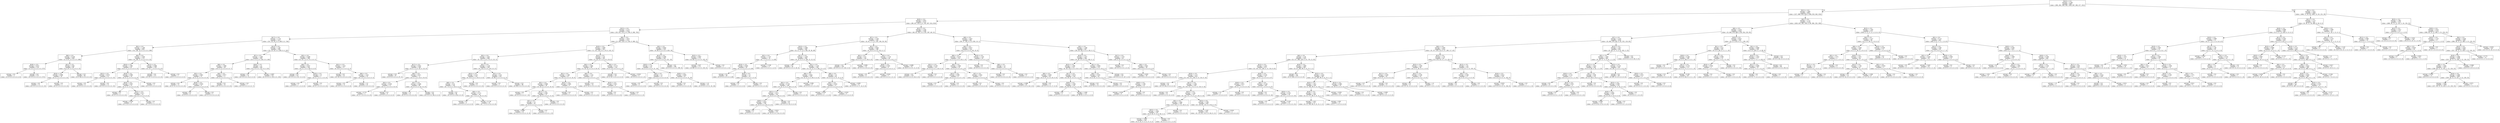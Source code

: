 digraph Tree {
node [shape=box] ;
0 [label="X[14] <= 0.5\nentropy = 3.169\nsamples = 8697\nvalue = [995, 961, 940, 982, 1000, 907, 983, 977, 952]"] ;
1 [label="X[11] <= 0.5\nentropy = 2.982\nsamples = 6851\nvalue = [527, 889, 916, 926, 0, 894, 933, 842, 924]"] ;
0 -> 1 [labeldistance=2.5, labelangle=45, headlabel="True"] ;
2 [label="X[20] <= 0.5\nentropy = 2.625\nsamples = 3723\nvalue = [69, 437, 425, 0, 0, 795, 567, 614, 816]"] ;
1 -> 2 ;
3 [label="X[23] <= 0.5\nentropy = 2.275\nsamples = 2534\nvalue = [29, 355, 223, 0, 0, 594, 0, 568, 765]"] ;
2 -> 3 ;
4 [label="X[17] <= 0.5\nentropy = 1.714\nsamples = 1427\nvalue = [24, 155, 95, 0, 0, 409, 0, 0, 744]"] ;
3 -> 4 ;
5 [label="X[5] <= 0.5\nentropy = 1.189\nsamples = 828\nvalue = [14, 136, 79, 0, 0, 0, 0, 0, 599]"] ;
4 -> 5 ;
6 [label="X[8] <= 0.5\nentropy = 0.538\nsamples = 658\nvalue = [5, 0, 67, 0, 0, 0, 0, 0, 586]"] ;
5 -> 6 ;
7 [label="X[26] <= 0.5\nentropy = 0.072\nsamples = 578\nvalue = [5, 0, 0, 0, 0, 0, 0, 0, 573]"] ;
6 -> 7 ;
8 [label="entropy = 0.0\nsamples = 5\nvalue = [5, 0, 0, 0, 0, 0, 0, 0, 0]"] ;
7 -> 8 ;
9 [label="entropy = 0.0\nsamples = 573\nvalue = [0, 0, 0, 0, 0, 0, 0, 0, 573]"] ;
7 -> 9 ;
10 [label="X[21] <= 0.5\nentropy = 0.64\nsamples = 80\nvalue = [0, 0, 67, 0, 0, 0, 0, 0, 13]"] ;
6 -> 10 ;
11 [label="X[24] <= 0.5\nentropy = 0.696\nsamples = 16\nvalue = [0, 0, 3, 0, 0, 0, 0, 0, 13]"] ;
10 -> 11 ;
12 [label="entropy = 0.0\nsamples = 13\nvalue = [0, 0, 0, 0, 0, 0, 0, 0, 13]"] ;
11 -> 12 ;
13 [label="entropy = 0.0\nsamples = 3\nvalue = [0, 0, 3, 0, 0, 0, 0, 0, 0]"] ;
11 -> 13 ;
14 [label="entropy = 0.0\nsamples = 64\nvalue = [0, 0, 64, 0, 0, 0, 0, 0, 0]"] ;
10 -> 14 ;
15 [label="X[0] <= 0.5\nentropy = 1.036\nsamples = 170\nvalue = [9, 136, 12, 0, 0, 0, 0, 0, 13]"] ;
5 -> 15 ;
16 [label="X[24] <= 0.5\nentropy = 1.982\nsamples = 42\nvalue = [9, 9, 11, 0, 0, 0, 0, 0, 13]"] ;
15 -> 16 ;
17 [label="X[22] <= 0.5\nentropy = 0.976\nsamples = 22\nvalue = [9, 0, 0, 0, 0, 0, 0, 0, 13]"] ;
16 -> 17 ;
18 [label="entropy = 0.0\nsamples = 9\nvalue = [9, 0, 0, 0, 0, 0, 0, 0, 0]"] ;
17 -> 18 ;
19 [label="entropy = 0.0\nsamples = 13\nvalue = [0, 0, 0, 0, 0, 0, 0, 0, 13]"] ;
17 -> 19 ;
20 [label="X[18] <= 0.5\nentropy = 0.993\nsamples = 20\nvalue = [0, 9, 11, 0, 0, 0, 0, 0, 0]"] ;
16 -> 20 ;
21 [label="X[16] <= 0.5\nentropy = 0.837\nsamples = 15\nvalue = [0, 4, 11, 0, 0, 0, 0, 0, 0]"] ;
20 -> 21 ;
22 [label="entropy = 0.0\nsamples = 5\nvalue = [0, 0, 5, 0, 0, 0, 0, 0, 0]"] ;
21 -> 22 ;
23 [label="X[21] <= 0.5\nentropy = 0.971\nsamples = 10\nvalue = [0, 4, 6, 0, 0, 0, 0, 0, 0]"] ;
21 -> 23 ;
24 [label="entropy = 0.918\nsamples = 9\nvalue = [0, 3, 6, 0, 0, 0, 0, 0, 0]"] ;
23 -> 24 ;
25 [label="entropy = 0.0\nsamples = 1\nvalue = [0, 1, 0, 0, 0, 0, 0, 0, 0]"] ;
23 -> 25 ;
26 [label="entropy = 0.0\nsamples = 5\nvalue = [0, 5, 0, 0, 0, 0, 0, 0, 0]"] ;
20 -> 26 ;
27 [label="X[12] <= 0.5\nentropy = 0.066\nsamples = 128\nvalue = [0, 127, 1, 0, 0, 0, 0, 0, 0]"] ;
15 -> 27 ;
28 [label="entropy = 0.0\nsamples = 127\nvalue = [0, 127, 0, 0, 0, 0, 0, 0, 0]"] ;
27 -> 28 ;
29 [label="entropy = 0.0\nsamples = 1\nvalue = [0, 0, 1, 0, 0, 0, 0, 0, 0]"] ;
27 -> 29 ;
30 [label="X[13] <= 0.5\nentropy = 1.267\nsamples = 599\nvalue = [10, 19, 16, 0, 0, 409, 0, 0, 145]"] ;
4 -> 30 ;
31 [label="X[7] <= 0.5\nentropy = 1.409\nsamples = 303\nvalue = [10, 0, 15, 0, 0, 138, 0, 0, 140]"] ;
30 -> 31 ;
32 [label="X[6] <= 0.5\nentropy = 1.906\nsamples = 38\nvalue = [10, 0, 15, 0, 0, 6, 0, 0, 7]"] ;
31 -> 32 ;
33 [label="X[3] <= 0.5\nentropy = 0.863\nsamples = 21\nvalue = [0, 0, 15, 0, 0, 6, 0, 0, 0]"] ;
32 -> 33 ;
34 [label="entropy = 0.0\nsamples = 12\nvalue = [0, 0, 12, 0, 0, 0, 0, 0, 0]"] ;
33 -> 34 ;
35 [label="X[18] <= 0.5\nentropy = 0.918\nsamples = 9\nvalue = [0, 0, 3, 0, 0, 6, 0, 0, 0]"] ;
33 -> 35 ;
36 [label="entropy = 0.0\nsamples = 6\nvalue = [0, 0, 0, 0, 0, 6, 0, 0, 0]"] ;
35 -> 36 ;
37 [label="entropy = 0.0\nsamples = 3\nvalue = [0, 0, 3, 0, 0, 0, 0, 0, 0]"] ;
35 -> 37 ;
38 [label="X[4] <= 0.5\nentropy = 0.977\nsamples = 17\nvalue = [10, 0, 0, 0, 0, 0, 0, 0, 7]"] ;
32 -> 38 ;
39 [label="entropy = 0.0\nsamples = 10\nvalue = [10, 0, 0, 0, 0, 0, 0, 0, 0]"] ;
38 -> 39 ;
40 [label="entropy = 0.0\nsamples = 7\nvalue = [0, 0, 0, 0, 0, 0, 0, 0, 7]"] ;
38 -> 40 ;
41 [label="X[26] <= 0.5\nentropy = 1.0\nsamples = 265\nvalue = [0, 0, 0, 0, 0, 132, 0, 0, 133]"] ;
31 -> 41 ;
42 [label="entropy = 0.0\nsamples = 14\nvalue = [0, 0, 0, 0, 0, 14, 0, 0, 0]"] ;
41 -> 42 ;
43 [label="entropy = 0.997\nsamples = 251\nvalue = [0, 0, 0, 0, 0, 118, 0, 0, 133]"] ;
41 -> 43 ;
44 [label="X[5] <= 0.5\nentropy = 0.498\nsamples = 296\nvalue = [0, 19, 1, 0, 0, 271, 0, 0, 5]"] ;
30 -> 44 ;
45 [label="X[8] <= 0.5\nentropy = 0.037\nsamples = 259\nvalue = [0, 0, 1, 0, 0, 258, 0, 0, 0]"] ;
44 -> 45 ;
46 [label="entropy = 0.0\nsamples = 257\nvalue = [0, 0, 0, 0, 0, 257, 0, 0, 0]"] ;
45 -> 46 ;
47 [label="X[19] <= 0.5\nentropy = 1.0\nsamples = 2\nvalue = [0, 0, 1, 0, 0, 1, 0, 0, 0]"] ;
45 -> 47 ;
48 [label="entropy = 0.0\nsamples = 1\nvalue = [0, 0, 0, 0, 0, 1, 0, 0, 0]"] ;
47 -> 48 ;
49 [label="entropy = 0.0\nsamples = 1\nvalue = [0, 0, 1, 0, 0, 0, 0, 0, 0]"] ;
47 -> 49 ;
50 [label="X[21] <= 0.5\nentropy = 1.414\nsamples = 37\nvalue = [0, 19, 0, 0, 0, 13, 0, 0, 5]"] ;
44 -> 50 ;
51 [label="entropy = 0.0\nsamples = 14\nvalue = [0, 14, 0, 0, 0, 0, 0, 0, 0]"] ;
50 -> 51 ;
52 [label="X[9] <= 0.5\nentropy = 1.422\nsamples = 23\nvalue = [0, 5, 0, 0, 0, 13, 0, 0, 5]"] ;
50 -> 52 ;
53 [label="entropy = 0.0\nsamples = 13\nvalue = [0, 0, 0, 0, 0, 13, 0, 0, 0]"] ;
52 -> 53 ;
54 [label="entropy = 1.0\nsamples = 10\nvalue = [0, 5, 0, 0, 0, 0, 0, 0, 5]"] ;
52 -> 54 ;
55 [label="X[6] <= 0.5\nentropy = 1.875\nsamples = 1107\nvalue = [5, 200, 128, 0, 0, 185, 0, 568, 21]"] ;
3 -> 55 ;
56 [label="X[19] <= 0.5\nentropy = 2.094\nsamples = 591\nvalue = [5, 132, 128, 0, 0, 179, 0, 142, 5]"] ;
55 -> 56 ;
57 [label="X[5] <= 0.5\nentropy = 1.652\nsamples = 406\nvalue = [0, 114, 1, 0, 0, 173, 0, 113, 5]"] ;
56 -> 57 ;
58 [label="X[17] <= 0.5\nentropy = 0.955\nsamples = 168\nvalue = [0, 0, 1, 0, 0, 54, 0, 113, 0]"] ;
57 -> 58 ;
59 [label="entropy = 0.0\nsamples = 97\nvalue = [0, 0, 0, 0, 0, 0, 0, 97, 0]"] ;
58 -> 59 ;
60 [label="X[0] <= 0.5\nentropy = 0.871\nsamples = 71\nvalue = [0, 0, 1, 0, 0, 54, 0, 16, 0]"] ;
58 -> 60 ;
61 [label="X[3] <= 0.5\nentropy = 0.439\nsamples = 11\nvalue = [0, 0, 1, 0, 0, 0, 0, 10, 0]"] ;
60 -> 61 ;
62 [label="entropy = 0.722\nsamples = 5\nvalue = [0, 0, 1, 0, 0, 0, 0, 4, 0]"] ;
61 -> 62 ;
63 [label="entropy = 0.0\nsamples = 6\nvalue = [0, 0, 0, 0, 0, 0, 0, 6, 0]"] ;
61 -> 63 ;
64 [label="X[7] <= 0.5\nentropy = 0.469\nsamples = 60\nvalue = [0, 0, 0, 0, 0, 54, 0, 6, 0]"] ;
60 -> 64 ;
65 [label="entropy = 1.0\nsamples = 12\nvalue = [0, 0, 0, 0, 0, 6, 0, 6, 0]"] ;
64 -> 65 ;
66 [label="entropy = 0.0\nsamples = 48\nvalue = [0, 0, 0, 0, 0, 48, 0, 0, 0]"] ;
64 -> 66 ;
67 [label="X[1] <= 0.5\nentropy = 1.126\nsamples = 238\nvalue = [0, 114, 0, 0, 0, 119, 0, 0, 5]"] ;
57 -> 67 ;
68 [label="X[25] <= 0.5\nentropy = 0.525\nsamples = 135\nvalue = [0, 16, 0, 0, 0, 119, 0, 0, 0]"] ;
67 -> 68 ;
69 [label="X[8] <= 0.5\nentropy = 0.31\nsamples = 126\nvalue = [0, 7, 0, 0, 0, 119, 0, 0, 0]"] ;
68 -> 69 ;
70 [label="entropy = 0.0\nsamples = 90\nvalue = [0, 0, 0, 0, 0, 90, 0, 0, 0]"] ;
69 -> 70 ;
71 [label="X[0] <= 0.5\nentropy = 0.711\nsamples = 36\nvalue = [0, 7, 0, 0, 0, 29, 0, 0, 0]"] ;
69 -> 71 ;
72 [label="entropy = 0.0\nsamples = 4\nvalue = [0, 0, 0, 0, 0, 4, 0, 0, 0]"] ;
71 -> 72 ;
73 [label="entropy = 0.758\nsamples = 32\nvalue = [0, 7, 0, 0, 0, 25, 0, 0, 0]"] ;
71 -> 73 ;
74 [label="entropy = 0.0\nsamples = 9\nvalue = [0, 9, 0, 0, 0, 0, 0, 0, 0]"] ;
68 -> 74 ;
75 [label="X[7] <= 0.5\nentropy = 0.28\nsamples = 103\nvalue = [0, 98, 0, 0, 0, 0, 0, 0, 5]"] ;
67 -> 75 ;
76 [label="entropy = 0.0\nsamples = 5\nvalue = [0, 0, 0, 0, 0, 0, 0, 0, 5]"] ;
75 -> 76 ;
77 [label="entropy = 0.0\nsamples = 98\nvalue = [0, 98, 0, 0, 0, 0, 0, 0, 0]"] ;
75 -> 77 ;
78 [label="X[13] <= 0.5\nentropy = 1.42\nsamples = 185\nvalue = [5, 18, 127, 0, 0, 6, 0, 29, 0]"] ;
56 -> 78 ;
79 [label="X[4] <= 0.5\nentropy = 2.084\nsamples = 69\nvalue = [5, 18, 14, 0, 0, 6, 0, 26, 0]"] ;
78 -> 79 ;
80 [label="X[2] <= 0.5\nentropy = 1.369\nsamples = 47\nvalue = [5, 18, 0, 0, 0, 0, 0, 24, 0]"] ;
79 -> 80 ;
81 [label="X[5] <= 0.5\nentropy = 0.998\nsamples = 38\nvalue = [0, 18, 0, 0, 0, 0, 0, 20, 0]"] ;
80 -> 81 ;
82 [label="entropy = 0.0\nsamples = 7\nvalue = [0, 0, 0, 0, 0, 0, 0, 7, 0]"] ;
81 -> 82 ;
83 [label="X[17] <= 0.5\nentropy = 0.981\nsamples = 31\nvalue = [0, 18, 0, 0, 0, 0, 0, 13, 0]"] ;
81 -> 83 ;
84 [label="X[7] <= 0.5\nentropy = 1.0\nsamples = 26\nvalue = [0, 13, 0, 0, 0, 0, 0, 13, 0]"] ;
83 -> 84 ;
85 [label="entropy = 0.999\nsamples = 25\nvalue = [0, 13, 0, 0, 0, 0, 0, 12, 0]"] ;
84 -> 85 ;
86 [label="entropy = 0.0\nsamples = 1\nvalue = [0, 0, 0, 0, 0, 0, 0, 1, 0]"] ;
84 -> 86 ;
87 [label="entropy = 0.0\nsamples = 5\nvalue = [0, 5, 0, 0, 0, 0, 0, 0, 0]"] ;
83 -> 87 ;
88 [label="X[25] <= 0.5\nentropy = 0.991\nsamples = 9\nvalue = [5, 0, 0, 0, 0, 0, 0, 4, 0]"] ;
80 -> 88 ;
89 [label="entropy = 0.0\nsamples = 5\nvalue = [5, 0, 0, 0, 0, 0, 0, 0, 0]"] ;
88 -> 89 ;
90 [label="entropy = 0.0\nsamples = 4\nvalue = [0, 0, 0, 0, 0, 0, 0, 4, 0]"] ;
88 -> 90 ;
91 [label="X[0] <= 0.5\nentropy = 1.241\nsamples = 22\nvalue = [0, 0, 14, 0, 0, 6, 0, 2, 0]"] ;
79 -> 91 ;
92 [label="entropy = 0.0\nsamples = 14\nvalue = [0, 0, 14, 0, 0, 0, 0, 0, 0]"] ;
91 -> 92 ;
93 [label="X[10] <= 0.5\nentropy = 0.811\nsamples = 8\nvalue = [0, 0, 0, 0, 0, 6, 0, 2, 0]"] ;
91 -> 93 ;
94 [label="entropy = 0.0\nsamples = 6\nvalue = [0, 0, 0, 0, 0, 6, 0, 0, 0]"] ;
93 -> 94 ;
95 [label="entropy = 0.0\nsamples = 2\nvalue = [0, 0, 0, 0, 0, 0, 0, 2, 0]"] ;
93 -> 95 ;
96 [label="X[4] <= 0.5\nentropy = 0.173\nsamples = 116\nvalue = [0, 0, 113, 0, 0, 0, 0, 3, 0]"] ;
78 -> 96 ;
97 [label="entropy = 0.0\nsamples = 107\nvalue = [0, 0, 107, 0, 0, 0, 0, 0, 0]"] ;
96 -> 97 ;
98 [label="entropy = 0.918\nsamples = 9\nvalue = [0, 0, 6, 0, 0, 0, 0, 3, 0]"] ;
96 -> 98 ;
99 [label="X[5] <= 0.5\nentropy = 0.844\nsamples = 516\nvalue = [0, 68, 0, 0, 0, 6, 0, 426, 16]"] ;
55 -> 99 ;
100 [label="X[13] <= 0.5\nentropy = 0.398\nsamples = 343\nvalue = [0, 0, 0, 0, 0, 6, 0, 321, 16]"] ;
99 -> 100 ;
101 [label="X[16] <= 0.5\nentropy = 1.33\nsamples = 53\nvalue = [0, 0, 0, 0, 0, 6, 0, 31, 16]"] ;
100 -> 101 ;
102 [label="X[0] <= 0.5\nentropy = 1.0\nsamples = 12\nvalue = [0, 0, 0, 0, 0, 6, 0, 6, 0]"] ;
101 -> 102 ;
103 [label="entropy = 0.0\nsamples = 6\nvalue = [0, 0, 0, 0, 0, 6, 0, 0, 0]"] ;
102 -> 103 ;
104 [label="entropy = 0.0\nsamples = 6\nvalue = [0, 0, 0, 0, 0, 0, 0, 6, 0]"] ;
102 -> 104 ;
105 [label="X[26] <= 0.5\nentropy = 0.965\nsamples = 41\nvalue = [0, 0, 0, 0, 0, 0, 0, 25, 16]"] ;
101 -> 105 ;
106 [label="entropy = 0.0\nsamples = 9\nvalue = [0, 0, 0, 0, 0, 0, 0, 9, 0]"] ;
105 -> 106 ;
107 [label="entropy = 1.0\nsamples = 32\nvalue = [0, 0, 0, 0, 0, 0, 0, 16, 16]"] ;
105 -> 107 ;
108 [label="entropy = 0.0\nsamples = 290\nvalue = [0, 0, 0, 0, 0, 0, 0, 290, 0]"] ;
100 -> 108 ;
109 [label="X[25] <= 0.5\nentropy = 0.967\nsamples = 173\nvalue = [0, 68, 0, 0, 0, 0, 0, 105, 0]"] ;
99 -> 109 ;
110 [label="entropy = 0.97\nsamples = 171\nvalue = [0, 68, 0, 0, 0, 0, 0, 103, 0]"] ;
109 -> 110 ;
111 [label="entropy = 0.0\nsamples = 2\nvalue = [0, 0, 0, 0, 0, 0, 0, 2, 0]"] ;
109 -> 111 ;
112 [label="X[12] <= 0.5\nentropy = 2.185\nsamples = 1189\nvalue = [40, 82, 202, 0, 0, 201, 567, 46, 51]"] ;
2 -> 112 ;
113 [label="X[7] <= 0.5\nentropy = 2.163\nsamples = 528\nvalue = [4, 45, 17, 0, 0, 192, 184, 36, 50]"] ;
112 -> 113 ;
114 [label="X[10] <= 0.5\nentropy = 2.068\nsamples = 340\nvalue = [4, 21, 17, 0, 0, 184, 29, 36, 49]"] ;
113 -> 114 ;
115 [label="X[2] <= 0.5\nentropy = 1.747\nsamples = 76\nvalue = [4, 7, 5, 0, 0, 0, 7, 4, 49]"] ;
114 -> 115 ;
116 [label="X[24] <= 0.5\nentropy = 0.826\nsamples = 59\nvalue = [0, 5, 0, 0, 0, 0, 5, 0, 49]"] ;
115 -> 116 ;
117 [label="entropy = 0.0\nsamples = 49\nvalue = [0, 0, 0, 0, 0, 0, 0, 0, 49]"] ;
116 -> 117 ;
118 [label="X[16] <= 0.5\nentropy = 1.0\nsamples = 10\nvalue = [0, 5, 0, 0, 0, 0, 5, 0, 0]"] ;
116 -> 118 ;
119 [label="entropy = 0.0\nsamples = 5\nvalue = [0, 5, 0, 0, 0, 0, 0, 0, 0]"] ;
118 -> 119 ;
120 [label="entropy = 0.0\nsamples = 5\nvalue = [0, 0, 0, 0, 0, 0, 5, 0, 0]"] ;
118 -> 120 ;
121 [label="entropy = 2.228\nsamples = 17\nvalue = [4, 2, 5, 0, 0, 0, 2, 4, 0]"] ;
115 -> 121 ;
122 [label="X[17] <= 0.5\nentropy = 1.458\nsamples = 264\nvalue = [0, 14, 12, 0, 0, 184, 22, 32, 0]"] ;
114 -> 122 ;
123 [label="entropy = 0.0\nsamples = 28\nvalue = [0, 0, 0, 0, 0, 0, 0, 28, 0]"] ;
122 -> 123 ;
124 [label="X[1] <= 0.5\nentropy = 1.159\nsamples = 236\nvalue = [0, 14, 12, 0, 0, 184, 22, 4, 0]"] ;
122 -> 124 ;
125 [label="X[6] <= 0.5\nentropy = 0.845\nsamples = 193\nvalue = [0, 14, 12, 0, 0, 163, 0, 4, 0]"] ;
124 -> 125 ;
126 [label="X[3] <= 0.5\nentropy = 0.728\nsamples = 184\nvalue = [0, 14, 12, 0, 0, 158, 0, 0, 0]"] ;
125 -> 126 ;
127 [label="X[21] <= 0.5\nentropy = 0.672\nsamples = 181\nvalue = [0, 14, 9, 0, 0, 158, 0, 0, 0]"] ;
126 -> 127 ;
128 [label="X[26] <= 0.5\nentropy = 0.807\nsamples = 139\nvalue = [0, 14, 9, 0, 0, 116, 0, 0, 0]"] ;
127 -> 128 ;
129 [label="entropy = 0.0\nsamples = 2\nvalue = [0, 0, 0, 0, 0, 2, 0, 0, 0]"] ;
128 -> 129 ;
130 [label="entropy = 0.815\nsamples = 137\nvalue = [0, 14, 9, 0, 0, 114, 0, 0, 0]"] ;
128 -> 130 ;
131 [label="entropy = 0.0\nsamples = 42\nvalue = [0, 0, 0, 0, 0, 42, 0, 0, 0]"] ;
127 -> 131 ;
132 [label="entropy = 0.0\nsamples = 3\nvalue = [0, 0, 3, 0, 0, 0, 0, 0, 0]"] ;
126 -> 132 ;
133 [label="entropy = 0.991\nsamples = 9\nvalue = [0, 0, 0, 0, 0, 5, 0, 4, 0]"] ;
125 -> 133 ;
134 [label="X[8] <= 0.5\nentropy = 1.0\nsamples = 43\nvalue = [0, 0, 0, 0, 0, 21, 22, 0, 0]"] ;
124 -> 134 ;
135 [label="X[3] <= 0.5\nentropy = 0.918\nsamples = 12\nvalue = [0, 0, 0, 0, 0, 4, 8, 0, 0]"] ;
134 -> 135 ;
136 [label="entropy = 0.918\nsamples = 3\nvalue = [0, 0, 0, 0, 0, 1, 2, 0, 0]"] ;
135 -> 136 ;
137 [label="entropy = 0.918\nsamples = 9\nvalue = [0, 0, 0, 0, 0, 3, 6, 0, 0]"] ;
135 -> 137 ;
138 [label="entropy = 0.993\nsamples = 31\nvalue = [0, 0, 0, 0, 0, 17, 14, 0, 0]"] ;
134 -> 138 ;
139 [label="X[1] <= 0.5\nentropy = 0.843\nsamples = 188\nvalue = [0, 24, 0, 0, 0, 8, 155, 0, 1]"] ;
113 -> 139 ;
140 [label="X[3] <= 0.5\nentropy = 0.31\nsamples = 144\nvalue = [0, 0, 0, 0, 0, 8, 136, 0, 0]"] ;
139 -> 140 ;
141 [label="entropy = 0.0\nsamples = 130\nvalue = [0, 0, 0, 0, 0, 0, 130, 0, 0]"] ;
140 -> 141 ;
142 [label="entropy = 0.985\nsamples = 14\nvalue = [0, 0, 0, 0, 0, 8, 6, 0, 0]"] ;
140 -> 142 ;
143 [label="X[5] <= 0.5\nentropy = 1.124\nsamples = 44\nvalue = [0, 24, 0, 0, 0, 0, 19, 0, 1]"] ;
139 -> 143 ;
144 [label="X[26] <= 0.5\nentropy = 0.503\nsamples = 9\nvalue = [0, 0, 0, 0, 0, 0, 8, 0, 1]"] ;
143 -> 144 ;
145 [label="entropy = 0.0\nsamples = 6\nvalue = [0, 0, 0, 0, 0, 0, 6, 0, 0]"] ;
144 -> 145 ;
146 [label="entropy = 0.918\nsamples = 3\nvalue = [0, 0, 0, 0, 0, 0, 2, 0, 1]"] ;
144 -> 146 ;
147 [label="entropy = 0.898\nsamples = 35\nvalue = [0, 24, 0, 0, 0, 0, 11, 0, 0]"] ;
143 -> 147 ;
148 [label="X[8] <= 0.5\nentropy = 1.622\nsamples = 661\nvalue = [36, 37, 185, 0, 0, 9, 383, 10, 1]"] ;
112 -> 148 ;
149 [label="X[5] <= 0.5\nentropy = 0.872\nsamples = 254\nvalue = [8, 9, 0, 0, 0, 9, 218, 10, 0]"] ;
148 -> 149 ;
150 [label="X[9] <= 0.5\nentropy = 0.479\nsamples = 235\nvalue = [3, 0, 0, 0, 0, 9, 218, 5, 0]"] ;
149 -> 150 ;
151 [label="X[21] <= 0.5\nentropy = 0.159\nsamples = 215\nvalue = [0, 0, 0, 0, 0, 5, 210, 0, 0]"] ;
150 -> 151 ;
152 [label="entropy = 0.0\nsamples = 210\nvalue = [0, 0, 0, 0, 0, 0, 210, 0, 0]"] ;
151 -> 152 ;
153 [label="entropy = 0.0\nsamples = 5\nvalue = [0, 0, 0, 0, 0, 5, 0, 0, 0]"] ;
151 -> 153 ;
154 [label="X[4] <= 0.5\nentropy = 1.904\nsamples = 20\nvalue = [3, 0, 0, 0, 0, 4, 8, 5, 0]"] ;
150 -> 154 ;
155 [label="X[22] <= 0.5\nentropy = 0.991\nsamples = 9\nvalue = [0, 0, 0, 0, 0, 4, 0, 5, 0]"] ;
154 -> 155 ;
156 [label="entropy = 0.0\nsamples = 5\nvalue = [0, 0, 0, 0, 0, 0, 0, 5, 0]"] ;
155 -> 156 ;
157 [label="entropy = 0.0\nsamples = 4\nvalue = [0, 0, 0, 0, 0, 4, 0, 0, 0]"] ;
155 -> 157 ;
158 [label="X[7] <= 0.5\nentropy = 0.845\nsamples = 11\nvalue = [3, 0, 0, 0, 0, 0, 8, 0, 0]"] ;
154 -> 158 ;
159 [label="entropy = 0.0\nsamples = 8\nvalue = [0, 0, 0, 0, 0, 0, 8, 0, 0]"] ;
158 -> 159 ;
160 [label="entropy = 0.0\nsamples = 3\nvalue = [3, 0, 0, 0, 0, 0, 0, 0, 0]"] ;
158 -> 160 ;
161 [label="X[10] <= 0.5\nentropy = 1.524\nsamples = 19\nvalue = [5, 9, 0, 0, 0, 0, 0, 5, 0]"] ;
149 -> 161 ;
162 [label="entropy = 0.0\nsamples = 9\nvalue = [0, 9, 0, 0, 0, 0, 0, 0, 0]"] ;
161 -> 162 ;
163 [label="X[0] <= 0.5\nentropy = 1.0\nsamples = 10\nvalue = [5, 0, 0, 0, 0, 0, 0, 5, 0]"] ;
161 -> 163 ;
164 [label="entropy = 0.0\nsamples = 5\nvalue = [5, 0, 0, 0, 0, 0, 0, 0, 0]"] ;
163 -> 164 ;
165 [label="entropy = 0.0\nsamples = 5\nvalue = [0, 0, 0, 0, 0, 0, 0, 5, 0]"] ;
163 -> 165 ;
166 [label="X[2] <= 0.5\nentropy = 1.598\nsamples = 407\nvalue = [28, 28, 185, 0, 0, 0, 165, 0, 1]"] ;
148 -> 166 ;
167 [label="X[10] <= 0.5\nentropy = 1.337\nsamples = 364\nvalue = [0, 28, 175, 0, 0, 0, 160, 0, 1]"] ;
166 -> 167 ;
168 [label="X[23] <= 0.5\nentropy = 1.296\nsamples = 212\nvalue = [0, 28, 134, 0, 0, 0, 50, 0, 0]"] ;
167 -> 168 ;
169 [label="X[0] <= 0.5\nentropy = 0.993\nsamples = 82\nvalue = [0, 0, 37, 0, 0, 0, 45, 0, 0]"] ;
168 -> 169 ;
170 [label="entropy = 0.986\nsamples = 65\nvalue = [0, 0, 37, 0, 0, 0, 28, 0, 0]"] ;
169 -> 170 ;
171 [label="entropy = 0.0\nsamples = 17\nvalue = [0, 0, 0, 0, 0, 0, 17, 0, 0]"] ;
169 -> 171 ;
172 [label="X[17] <= 0.5\nentropy = 0.973\nsamples = 130\nvalue = [0, 28, 97, 0, 0, 0, 5, 0, 0]"] ;
168 -> 172 ;
173 [label="X[26] <= 0.5\nentropy = 1.036\nsamples = 116\nvalue = [0, 28, 83, 0, 0, 0, 5, 0, 0]"] ;
172 -> 173 ;
174 [label="entropy = 0.0\nsamples = 2\nvalue = [0, 0, 2, 0, 0, 0, 0, 0, 0]"] ;
173 -> 174 ;
175 [label="entropy = 1.046\nsamples = 114\nvalue = [0, 28, 81, 0, 0, 0, 5, 0, 0]"] ;
173 -> 175 ;
176 [label="entropy = 0.0\nsamples = 14\nvalue = [0, 0, 14, 0, 0, 0, 0, 0, 0]"] ;
172 -> 176 ;
177 [label="X[1] <= 0.5\nentropy = 0.895\nsamples = 152\nvalue = [0, 0, 41, 0, 0, 0, 110, 0, 1]"] ;
167 -> 177 ;
178 [label="X[4] <= 0.5\nentropy = 0.505\nsamples = 45\nvalue = [0, 0, 41, 0, 0, 0, 3, 0, 1]"] ;
177 -> 178 ;
179 [label="entropy = 0.0\nsamples = 35\nvalue = [0, 0, 35, 0, 0, 0, 0, 0, 0]"] ;
178 -> 179 ;
180 [label="X[26] <= 0.5\nentropy = 1.295\nsamples = 10\nvalue = [0, 0, 6, 0, 0, 0, 3, 0, 1]"] ;
178 -> 180 ;
181 [label="entropy = 0.918\nsamples = 9\nvalue = [0, 0, 6, 0, 0, 0, 3, 0, 0]"] ;
180 -> 181 ;
182 [label="entropy = 0.0\nsamples = 1\nvalue = [0, 0, 0, 0, 0, 0, 0, 0, 1]"] ;
180 -> 182 ;
183 [label="entropy = 0.0\nsamples = 107\nvalue = [0, 0, 0, 0, 0, 0, 107, 0, 0]"] ;
177 -> 183 ;
184 [label="X[17] <= 0.5\nentropy = 1.253\nsamples = 43\nvalue = [28, 0, 10, 0, 0, 0, 5, 0, 0]"] ;
166 -> 184 ;
185 [label="entropy = 0.0\nsamples = 5\nvalue = [0, 0, 0, 0, 0, 0, 5, 0, 0]"] ;
184 -> 185 ;
186 [label="X[4] <= 0.5\nentropy = 0.831\nsamples = 38\nvalue = [28, 0, 10, 0, 0, 0, 0, 0, 0]"] ;
184 -> 186 ;
187 [label="entropy = 0.929\nsamples = 29\nvalue = [19, 0, 10, 0, 0, 0, 0, 0, 0]"] ;
186 -> 187 ;
188 [label="entropy = 0.0\nsamples = 9\nvalue = [9, 0, 0, 0, 0, 0, 0, 0, 0]"] ;
186 -> 188 ;
189 [label="X[2] <= 0.5\nentropy = 2.711\nsamples = 3128\nvalue = [458, 452, 491, 926, 0, 99, 366, 228, 108]"] ;
1 -> 189 ;
190 [label="X[6] <= 0.5\nentropy = 2.474\nsamples = 2556\nvalue = [0, 444, 478, 869, 0, 96, 354, 220, 95]"] ;
189 -> 190 ;
191 [label="X[7] <= 0.5\nentropy = 2.532\nsamples = 2016\nvalue = [0, 444, 478, 445, 0, 92, 352, 120, 85]"] ;
190 -> 191 ;
192 [label="X[4] <= 0.5\nentropy = 2.409\nsamples = 1414\nvalue = [0, 157, 478, 374, 0, 37, 189, 117, 62]"] ;
191 -> 192 ;
193 [label="X[0] <= 0.5\nentropy = 2.29\nsamples = 1167\nvalue = [0, 157, 396, 329, 0, 35, 176, 12, 62]"] ;
192 -> 193 ;
194 [label="X[13] <= 0.5\nentropy = 2.352\nsamples = 675\nvalue = [0, 116, 112, 240, 0, 13, 124, 9, 61]"] ;
193 -> 194 ;
195 [label="X[20] <= 0.5\nentropy = 2.217\nsamples = 623\nvalue = [0, 116, 111, 236, 0, 13, 124, 9, 14]"] ;
194 -> 195 ;
196 [label="entropy = 0.0\nsamples = 64\nvalue = [0, 0, 0, 64, 0, 0, 0, 0, 0]"] ;
195 -> 196 ;
197 [label="X[17] <= 0.5\nentropy = 2.294\nsamples = 559\nvalue = [0, 116, 111, 172, 0, 13, 124, 9, 14]"] ;
195 -> 197 ;
198 [label="entropy = 0.0\nsamples = 22\nvalue = [0, 0, 0, 0, 0, 0, 22, 0, 0]"] ;
197 -> 198 ;
199 [label="X[23] <= 0.5\nentropy = 2.295\nsamples = 537\nvalue = [0, 116, 111, 172, 0, 13, 102, 9, 14]"] ;
197 -> 199 ;
200 [label="X[5] <= 0.5\nentropy = 1.844\nsamples = 109\nvalue = [0, 0, 28, 37, 0, 4, 38, 0, 2]"] ;
199 -> 200 ;
201 [label="X[25] <= 0.5\nentropy = 1.836\nsamples = 105\nvalue = [0, 0, 24, 37, 0, 4, 38, 0, 2]"] ;
200 -> 201 ;
202 [label="entropy = 1.839\nsamples = 104\nvalue = [0, 0, 24, 37, 0, 4, 37, 0, 2]"] ;
201 -> 202 ;
203 [label="entropy = 0.0\nsamples = 1\nvalue = [0, 0, 0, 0, 0, 0, 1, 0, 0]"] ;
201 -> 203 ;
204 [label="entropy = 0.0\nsamples = 4\nvalue = [0, 0, 4, 0, 0, 0, 0, 0, 0]"] ;
200 -> 204 ;
205 [label="X[25] <= 0.5\nentropy = 2.283\nsamples = 428\nvalue = [0, 116, 83, 135, 0, 9, 64, 9, 12]"] ;
199 -> 205 ;
206 [label="entropy = 2.287\nsamples = 425\nvalue = [0, 115, 83, 133, 0, 9, 64, 9, 12]"] ;
205 -> 206 ;
207 [label="entropy = 0.918\nsamples = 3\nvalue = [0, 1, 0, 2, 0, 0, 0, 0, 0]"] ;
205 -> 207 ;
208 [label="X[26] <= 0.5\nentropy = 0.526\nsamples = 52\nvalue = [0, 0, 1, 4, 0, 0, 0, 0, 47]"] ;
194 -> 208 ;
209 [label="X[18] <= 0.5\nentropy = 0.811\nsamples = 4\nvalue = [0, 0, 1, 3, 0, 0, 0, 0, 0]"] ;
208 -> 209 ;
210 [label="entropy = 1.0\nsamples = 2\nvalue = [0, 0, 1, 1, 0, 0, 0, 0, 0]"] ;
209 -> 210 ;
211 [label="entropy = 0.0\nsamples = 2\nvalue = [0, 0, 0, 2, 0, 0, 0, 0, 0]"] ;
209 -> 211 ;
212 [label="X[3] <= 0.5\nentropy = 0.146\nsamples = 48\nvalue = [0, 0, 0, 1, 0, 0, 0, 0, 47]"] ;
208 -> 212 ;
213 [label="entropy = 0.0\nsamples = 14\nvalue = [0, 0, 0, 0, 0, 0, 0, 0, 14]"] ;
212 -> 213 ;
214 [label="X[20] <= 0.5\nentropy = 0.191\nsamples = 34\nvalue = [0, 0, 0, 1, 0, 0, 0, 0, 33]"] ;
212 -> 214 ;
215 [label="entropy = 0.0\nsamples = 2\nvalue = [0, 0, 0, 0, 0, 0, 0, 0, 2]"] ;
214 -> 215 ;
216 [label="entropy = 0.201\nsamples = 32\nvalue = [0, 0, 0, 1, 0, 0, 0, 0, 31]"] ;
214 -> 216 ;
217 [label="X[20] <= 0.5\nentropy = 1.809\nsamples = 492\nvalue = [0, 41, 284, 89, 0, 22, 52, 3, 1]"] ;
193 -> 217 ;
218 [label="entropy = 0.0\nsamples = 100\nvalue = [0, 0, 100, 0, 0, 0, 0, 0, 0]"] ;
217 -> 218 ;
219 [label="X[22] <= 0.5\nentropy = 2.034\nsamples = 392\nvalue = [0, 41, 184, 89, 0, 22, 52, 3, 1]"] ;
217 -> 219 ;
220 [label="X[25] <= 0.5\nentropy = 1.911\nsamples = 359\nvalue = [0, 22, 184, 89, 0, 22, 38, 3, 1]"] ;
219 -> 220 ;
221 [label="X[16] <= 0.5\nentropy = 1.917\nsamples = 339\nvalue = [0, 22, 171, 89, 0, 22, 31, 3, 1]"] ;
220 -> 221 ;
222 [label="entropy = 1.937\nsamples = 327\nvalue = [0, 22, 164, 84, 0, 22, 31, 3, 1]"] ;
221 -> 222 ;
223 [label="entropy = 0.98\nsamples = 12\nvalue = [0, 0, 7, 5, 0, 0, 0, 0, 0]"] ;
221 -> 223 ;
224 [label="entropy = 0.934\nsamples = 20\nvalue = [0, 0, 13, 0, 0, 0, 7, 0, 0]"] ;
220 -> 224 ;
225 [label="X[13] <= 0.5\nentropy = 0.983\nsamples = 33\nvalue = [0, 19, 0, 0, 0, 0, 14, 0, 0]"] ;
219 -> 225 ;
226 [label="entropy = 0.0\nsamples = 2\nvalue = [0, 0, 0, 0, 0, 0, 2, 0, 0]"] ;
225 -> 226 ;
227 [label="entropy = 0.963\nsamples = 31\nvalue = [0, 19, 0, 0, 0, 0, 12, 0, 0]"] ;
225 -> 227 ;
228 [label="X[23] <= 0.5\nentropy = 1.78\nsamples = 247\nvalue = [0, 0, 82, 45, 0, 2, 13, 105, 0]"] ;
192 -> 228 ;
229 [label="X[25] <= 0.5\nentropy = 1.038\nsamples = 94\nvalue = [0, 0, 57, 36, 0, 0, 1, 0, 0]"] ;
228 -> 229 ;
230 [label="X[17] <= 0.5\nentropy = 0.349\nsamples = 61\nvalue = [0, 0, 57, 4, 0, 0, 0, 0, 0]"] ;
229 -> 230 ;
231 [label="entropy = 0.0\nsamples = 4\nvalue = [0, 0, 0, 4, 0, 0, 0, 0, 0]"] ;
230 -> 231 ;
232 [label="entropy = 0.0\nsamples = 57\nvalue = [0, 0, 57, 0, 0, 0, 0, 0, 0]"] ;
230 -> 232 ;
233 [label="X[21] <= 0.5\nentropy = 0.196\nsamples = 33\nvalue = [0, 0, 0, 32, 0, 0, 1, 0, 0]"] ;
229 -> 233 ;
234 [label="entropy = 0.0\nsamples = 31\nvalue = [0, 0, 0, 31, 0, 0, 0, 0, 0]"] ;
233 -> 234 ;
235 [label="entropy = 1.0\nsamples = 2\nvalue = [0, 0, 0, 1, 0, 0, 1, 0, 0]"] ;
233 -> 235 ;
236 [label="X[13] <= 0.5\nentropy = 1.41\nsamples = 153\nvalue = [0, 0, 25, 9, 0, 2, 12, 105, 0]"] ;
228 -> 236 ;
237 [label="X[0] <= 0.5\nentropy = 0.381\nsamples = 27\nvalue = [0, 0, 25, 0, 0, 2, 0, 0, 0]"] ;
236 -> 237 ;
238 [label="entropy = 0.0\nsamples = 25\nvalue = [0, 0, 25, 0, 0, 0, 0, 0, 0]"] ;
237 -> 238 ;
239 [label="entropy = 0.0\nsamples = 2\nvalue = [0, 0, 0, 0, 0, 2, 0, 0, 0]"] ;
237 -> 239 ;
240 [label="X[24] <= 0.5\nentropy = 0.814\nsamples = 126\nvalue = [0, 0, 0, 9, 0, 0, 12, 105, 0]"] ;
236 -> 240 ;
241 [label="entropy = 0.819\nsamples = 125\nvalue = [0, 0, 0, 9, 0, 0, 12, 104, 0]"] ;
240 -> 241 ;
242 [label="entropy = 0.0\nsamples = 1\nvalue = [0, 0, 0, 0, 0, 0, 0, 1, 0]"] ;
240 -> 242 ;
243 [label="X[13] <= 0.5\nentropy = 1.917\nsamples = 602\nvalue = [0, 287, 0, 71, 0, 55, 163, 3, 23]"] ;
191 -> 243 ;
244 [label="X[5] <= 0.5\nentropy = 1.493\nsamples = 440\nvalue = [0, 287, 0, 71, 0, 55, 1, 3, 23]"] ;
243 -> 244 ;
245 [label="X[17] <= 0.5\nentropy = 1.625\nsamples = 149\nvalue = [0, 0, 0, 68, 0, 54, 1, 3, 23]"] ;
244 -> 245 ;
246 [label="X[20] <= 0.5\nentropy = 0.725\nsamples = 27\nvalue = [0, 0, 0, 0, 0, 0, 1, 3, 23]"] ;
245 -> 246 ;
247 [label="entropy = 0.0\nsamples = 23\nvalue = [0, 0, 0, 0, 0, 0, 0, 0, 23]"] ;
246 -> 247 ;
248 [label="X[23] <= 0.5\nentropy = 0.811\nsamples = 4\nvalue = [0, 0, 0, 0, 0, 0, 1, 3, 0]"] ;
246 -> 248 ;
249 [label="entropy = 0.0\nsamples = 1\nvalue = [0, 0, 0, 0, 0, 0, 1, 0, 0]"] ;
248 -> 249 ;
250 [label="entropy = 0.0\nsamples = 3\nvalue = [0, 0, 0, 0, 0, 0, 0, 3, 0]"] ;
248 -> 250 ;
251 [label="X[1] <= 0.5\nentropy = 0.99\nsamples = 122\nvalue = [0, 0, 0, 68, 0, 54, 0, 0, 0]"] ;
245 -> 251 ;
252 [label="entropy = 0.0\nsamples = 6\nvalue = [0, 0, 0, 6, 0, 0, 0, 0, 0]"] ;
251 -> 252 ;
253 [label="X[25] <= 0.5\nentropy = 0.997\nsamples = 116\nvalue = [0, 0, 0, 62, 0, 54, 0, 0, 0]"] ;
251 -> 253 ;
254 [label="X[20] <= 0.5\nentropy = 0.996\nsamples = 115\nvalue = [0, 0, 0, 62, 0, 53, 0, 0, 0]"] ;
253 -> 254 ;
255 [label="entropy = 0.994\nsamples = 114\nvalue = [0, 0, 0, 62, 0, 52, 0, 0, 0]"] ;
254 -> 255 ;
256 [label="entropy = 0.0\nsamples = 1\nvalue = [0, 0, 0, 0, 0, 1, 0, 0, 0]"] ;
254 -> 256 ;
257 [label="entropy = 0.0\nsamples = 1\nvalue = [0, 0, 0, 0, 0, 1, 0, 0, 0]"] ;
253 -> 257 ;
258 [label="X[25] <= 0.5\nentropy = 0.116\nsamples = 291\nvalue = [0, 287, 0, 3, 0, 1, 0, 0, 0]"] ;
244 -> 258 ;
259 [label="entropy = 0.0\nsamples = 287\nvalue = [0, 287, 0, 0, 0, 0, 0, 0, 0]"] ;
258 -> 259 ;
260 [label="X[20] <= 0.5\nentropy = 0.811\nsamples = 4\nvalue = [0, 0, 0, 3, 0, 1, 0, 0, 0]"] ;
258 -> 260 ;
261 [label="entropy = 0.0\nsamples = 1\nvalue = [0, 0, 0, 0, 0, 1, 0, 0, 0]"] ;
260 -> 261 ;
262 [label="entropy = 0.0\nsamples = 3\nvalue = [0, 0, 0, 3, 0, 0, 0, 0, 0]"] ;
260 -> 262 ;
263 [label="entropy = 0.0\nsamples = 162\nvalue = [0, 0, 0, 0, 0, 0, 162, 0, 0]"] ;
243 -> 263 ;
264 [label="X[19] <= 0.5\nentropy = 0.913\nsamples = 540\nvalue = [0, 0, 0, 424, 0, 4, 2, 100, 10]"] ;
190 -> 264 ;
265 [label="X[1] <= 0.5\nentropy = 0.52\nsamples = 201\nvalue = [0, 0, 0, 185, 0, 3, 2, 1, 10]"] ;
264 -> 265 ;
266 [label="X[26] <= 0.5\nentropy = 0.166\nsamples = 188\nvalue = [0, 0, 0, 184, 0, 3, 0, 1, 0]"] ;
265 -> 266 ;
267 [label="entropy = 0.0\nsamples = 13\nvalue = [0, 0, 0, 13, 0, 0, 0, 0, 0]"] ;
266 -> 267 ;
268 [label="X[17] <= 0.5\nentropy = 0.176\nsamples = 175\nvalue = [0, 0, 0, 171, 0, 3, 0, 1, 0]"] ;
266 -> 268 ;
269 [label="entropy = 0.0\nsamples = 8\nvalue = [0, 0, 0, 8, 0, 0, 0, 0, 0]"] ;
268 -> 269 ;
270 [label="entropy = 0.183\nsamples = 167\nvalue = [0, 0, 0, 163, 0, 3, 0, 1, 0]"] ;
268 -> 270 ;
271 [label="X[17] <= 0.5\nentropy = 0.991\nsamples = 13\nvalue = [0, 0, 0, 1, 0, 0, 2, 0, 10]"] ;
265 -> 271 ;
272 [label="X[24] <= 0.5\nentropy = 0.918\nsamples = 3\nvalue = [0, 0, 0, 1, 0, 0, 2, 0, 0]"] ;
271 -> 272 ;
273 [label="entropy = 0.0\nsamples = 2\nvalue = [0, 0, 0, 0, 0, 0, 2, 0, 0]"] ;
272 -> 273 ;
274 [label="entropy = 0.0\nsamples = 1\nvalue = [0, 0, 0, 1, 0, 0, 0, 0, 0]"] ;
272 -> 274 ;
275 [label="entropy = 0.0\nsamples = 10\nvalue = [0, 0, 0, 0, 0, 0, 0, 0, 10]"] ;
271 -> 275 ;
276 [label="X[1] <= 0.5\nentropy = 0.899\nsamples = 339\nvalue = [0, 0, 0, 239, 0, 1, 0, 99, 0]"] ;
264 -> 276 ;
277 [label="X[23] <= 0.5\nentropy = 1.033\nsamples = 177\nvalue = [0, 0, 0, 77, 0, 1, 0, 99, 0]"] ;
276 -> 277 ;
278 [label="X[17] <= 0.5\nentropy = 0.099\nsamples = 78\nvalue = [0, 0, 0, 77, 0, 1, 0, 0, 0]"] ;
277 -> 278 ;
279 [label="entropy = 0.0\nsamples = 77\nvalue = [0, 0, 0, 77, 0, 0, 0, 0, 0]"] ;
278 -> 279 ;
280 [label="entropy = 0.0\nsamples = 1\nvalue = [0, 0, 0, 0, 0, 1, 0, 0, 0]"] ;
278 -> 280 ;
281 [label="entropy = 0.0\nsamples = 99\nvalue = [0, 0, 0, 0, 0, 0, 0, 99, 0]"] ;
277 -> 281 ;
282 [label="entropy = 0.0\nsamples = 162\nvalue = [0, 0, 0, 162, 0, 0, 0, 0, 0]"] ;
276 -> 282 ;
283 [label="X[23] <= 0.5\nentropy = 1.165\nsamples = 572\nvalue = [458, 8, 13, 57, 0, 3, 12, 8, 13]"] ;
189 -> 283 ;
284 [label="X[4] <= 0.5\nentropy = 2.157\nsamples = 80\nvalue = [15, 4, 5, 40, 0, 2, 9, 0, 5]"] ;
283 -> 284 ;
285 [label="X[8] <= 0.5\nentropy = 2.058\nsamples = 69\nvalue = [5, 4, 5, 39, 0, 2, 9, 0, 5]"] ;
284 -> 285 ;
286 [label="X[5] <= 0.5\nentropy = 1.371\nsamples = 5\nvalue = [3, 0, 0, 0, 0, 1, 0, 0, 1]"] ;
285 -> 286 ;
287 [label="X[17] <= 0.5\nentropy = 1.0\nsamples = 2\nvalue = [0, 0, 0, 0, 0, 1, 0, 0, 1]"] ;
286 -> 287 ;
288 [label="entropy = 0.0\nsamples = 1\nvalue = [0, 0, 0, 0, 0, 0, 0, 0, 1]"] ;
287 -> 288 ;
289 [label="entropy = 0.0\nsamples = 1\nvalue = [0, 0, 0, 0, 0, 1, 0, 0, 0]"] ;
287 -> 289 ;
290 [label="entropy = 0.0\nsamples = 3\nvalue = [3, 0, 0, 0, 0, 0, 0, 0, 0]"] ;
286 -> 290 ;
291 [label="X[16] <= 0.5\nentropy = 1.871\nsamples = 64\nvalue = [2, 4, 5, 39, 0, 1, 9, 0, 4]"] ;
285 -> 291 ;
292 [label="X[13] <= 0.5\nentropy = 1.744\nsamples = 61\nvalue = [1, 4, 3, 39, 0, 1, 9, 0, 4]"] ;
291 -> 292 ;
293 [label="entropy = 0.0\nsamples = 14\nvalue = [0, 0, 0, 14, 0, 0, 0, 0, 0]"] ;
292 -> 293 ;
294 [label="entropy = 2.036\nsamples = 47\nvalue = [1, 4, 3, 25, 0, 1, 9, 0, 4]"] ;
292 -> 294 ;
295 [label="X[5] <= 0.5\nentropy = 0.918\nsamples = 3\nvalue = [1, 0, 2, 0, 0, 0, 0, 0, 0]"] ;
291 -> 295 ;
296 [label="entropy = 0.0\nsamples = 2\nvalue = [0, 0, 2, 0, 0, 0, 0, 0, 0]"] ;
295 -> 296 ;
297 [label="entropy = 0.0\nsamples = 1\nvalue = [1, 0, 0, 0, 0, 0, 0, 0, 0]"] ;
295 -> 297 ;
298 [label="X[16] <= 0.5\nentropy = 0.439\nsamples = 11\nvalue = [10, 0, 0, 1, 0, 0, 0, 0, 0]"] ;
284 -> 298 ;
299 [label="entropy = 0.0\nsamples = 10\nvalue = [10, 0, 0, 0, 0, 0, 0, 0, 0]"] ;
298 -> 299 ;
300 [label="entropy = 0.0\nsamples = 1\nvalue = [0, 0, 0, 1, 0, 0, 0, 0, 0]"] ;
298 -> 300 ;
301 [label="X[5] <= 0.5\nentropy = 0.713\nsamples = 492\nvalue = [443, 4, 8, 17, 0, 1, 3, 8, 8]"] ;
283 -> 301 ;
302 [label="X[12] <= 0.5\nentropy = 2.383\nsamples = 39\nvalue = [11, 0, 6, 10, 0, 0, 2, 7, 3]"] ;
301 -> 302 ;
303 [label="X[3] <= 0.5\nentropy = 2.439\nsamples = 28\nvalue = [3, 0, 6, 7, 0, 0, 2, 7, 3]"] ;
302 -> 303 ;
304 [label="entropy = 0.0\nsamples = 4\nvalue = [0, 0, 0, 0, 0, 0, 0, 4, 0]"] ;
303 -> 304 ;
305 [label="entropy = 2.442\nsamples = 24\nvalue = [3, 0, 6, 7, 0, 0, 2, 3, 3]"] ;
303 -> 305 ;
306 [label="X[26] <= 0.5\nentropy = 0.845\nsamples = 11\nvalue = [8, 0, 0, 3, 0, 0, 0, 0, 0]"] ;
302 -> 306 ;
307 [label="entropy = 0.0\nsamples = 3\nvalue = [0, 0, 0, 3, 0, 0, 0, 0, 0]"] ;
306 -> 307 ;
308 [label="entropy = 0.0\nsamples = 8\nvalue = [8, 0, 0, 0, 0, 0, 0, 0, 0]"] ;
306 -> 308 ;
309 [label="X[20] <= 0.5\nentropy = 0.383\nsamples = 453\nvalue = [432, 4, 2, 7, 0, 1, 1, 1, 5]"] ;
301 -> 309 ;
310 [label="X[26] <= 0.5\nentropy = 1.669\nsamples = 13\nvalue = [2, 0, 1, 7, 0, 0, 0, 0, 3]"] ;
309 -> 310 ;
311 [label="entropy = 0.0\nsamples = 4\nvalue = [0, 0, 0, 4, 0, 0, 0, 0, 0]"] ;
310 -> 311 ;
312 [label="X[12] <= 0.5\nentropy = 1.891\nsamples = 9\nvalue = [2, 0, 1, 3, 0, 0, 0, 0, 3]"] ;
310 -> 312 ;
313 [label="entropy = 1.811\nsamples = 8\nvalue = [1, 0, 1, 3, 0, 0, 0, 0, 3]"] ;
312 -> 313 ;
314 [label="entropy = 0.0\nsamples = 1\nvalue = [1, 0, 0, 0, 0, 0, 0, 0, 0]"] ;
312 -> 314 ;
315 [label="X[26] <= 0.5\nentropy = 0.209\nsamples = 440\nvalue = [430, 4, 1, 0, 0, 1, 1, 1, 2]"] ;
309 -> 315 ;
316 [label="X[25] <= 0.5\nentropy = 2.156\nsamples = 8\nvalue = [2, 3, 0, 0, 0, 1, 1, 1, 0]"] ;
315 -> 316 ;
317 [label="entropy = 1.922\nsamples = 5\nvalue = [2, 0, 0, 0, 0, 1, 1, 1, 0]"] ;
316 -> 317 ;
318 [label="entropy = 0.0\nsamples = 3\nvalue = [0, 3, 0, 0, 0, 0, 0, 0, 0]"] ;
316 -> 318 ;
319 [label="X[17] <= 0.5\nentropy = 0.09\nsamples = 432\nvalue = [428, 1, 1, 0, 0, 0, 0, 0, 2]"] ;
315 -> 319 ;
320 [label="X[16] <= 0.5\nentropy = 1.585\nsamples = 3\nvalue = [0, 1, 1, 0, 0, 0, 0, 0, 1]"] ;
319 -> 320 ;
321 [label="entropy = 1.0\nsamples = 2\nvalue = [0, 0, 1, 0, 0, 0, 0, 0, 1]"] ;
320 -> 321 ;
322 [label="entropy = 0.0\nsamples = 1\nvalue = [0, 1, 0, 0, 0, 0, 0, 0, 0]"] ;
320 -> 322 ;
323 [label="X[6] <= 0.5\nentropy = 0.024\nsamples = 429\nvalue = [428, 0, 0, 0, 0, 0, 0, 0, 1]"] ;
319 -> 323 ;
324 [label="entropy = 0.0\nsamples = 425\nvalue = [425, 0, 0, 0, 0, 0, 0, 0, 0]"] ;
323 -> 324 ;
325 [label="entropy = 0.811\nsamples = 4\nvalue = [3, 0, 0, 0, 0, 0, 0, 0, 1]"] ;
323 -> 325 ;
326 [label="X[2] <= 0.5\nentropy = 1.957\nsamples = 1846\nvalue = [468, 72, 24, 56, 1000, 13, 50, 135, 28]"] ;
0 -> 326 [labeldistance=2.5, labelangle=-45, headlabel="False"] ;
327 [label="X[21] <= 0.5\nentropy = 1.271\nsamples = 595\nvalue = [0, 36, 11, 34, 468, 8, 26, 9, 3]"] ;
326 -> 327 ;
328 [label="X[26] <= 0.5\nentropy = 0.896\nsamples = 504\nvalue = [0, 9, 11, 13, 439, 6, 15, 9, 2]"] ;
327 -> 328 ;
329 [label="X[19] <= 0.5\nentropy = 2.696\nsamples = 72\nvalue = [0, 9, 7, 13, 17, 6, 14, 6, 0]"] ;
328 -> 329 ;
330 [label="X[18] <= 0.5\nentropy = 2.403\nsamples = 52\nvalue = [0, 9, 6, 1, 15, 6, 14, 1, 0]"] ;
329 -> 330 ;
331 [label="X[24] <= 0.5\nentropy = 1.971\nsamples = 32\nvalue = [0, 5, 4, 0, 8, 0, 14, 1, 0]"] ;
330 -> 331 ;
332 [label="entropy = 0.0\nsamples = 13\nvalue = [0, 0, 0, 0, 0, 0, 13, 0, 0]"] ;
331 -> 332 ;
333 [label="entropy = 1.953\nsamples = 19\nvalue = [0, 5, 4, 0, 8, 0, 1, 1, 0]"] ;
331 -> 333 ;
334 [label="X[7] <= 0.5\nentropy = 2.064\nsamples = 20\nvalue = [0, 4, 2, 1, 7, 6, 0, 0, 0]"] ;
330 -> 334 ;
335 [label="X[4] <= 0.5\nentropy = 0.811\nsamples = 8\nvalue = [0, 0, 2, 0, 6, 0, 0, 0, 0]"] ;
334 -> 335 ;
336 [label="entropy = 0.0\nsamples = 2\nvalue = [0, 0, 2, 0, 0, 0, 0, 0, 0]"] ;
335 -> 336 ;
337 [label="entropy = 0.0\nsamples = 6\nvalue = [0, 0, 0, 0, 6, 0, 0, 0, 0]"] ;
335 -> 337 ;
338 [label="X[22] <= 0.5\nentropy = 1.626\nsamples = 12\nvalue = [0, 4, 0, 1, 1, 6, 0, 0, 0]"] ;
334 -> 338 ;
339 [label="X[10] <= 0.5\nentropy = 0.592\nsamples = 7\nvalue = [0, 1, 0, 0, 0, 6, 0, 0, 0]"] ;
338 -> 339 ;
340 [label="entropy = 0.0\nsamples = 1\nvalue = [0, 1, 0, 0, 0, 0, 0, 0, 0]"] ;
339 -> 340 ;
341 [label="entropy = 0.0\nsamples = 6\nvalue = [0, 0, 0, 0, 0, 6, 0, 0, 0]"] ;
339 -> 341 ;
342 [label="X[3] <= 0.5\nentropy = 1.371\nsamples = 5\nvalue = [0, 3, 0, 1, 1, 0, 0, 0, 0]"] ;
338 -> 342 ;
343 [label="entropy = 0.811\nsamples = 4\nvalue = [0, 3, 0, 0, 1, 0, 0, 0, 0]"] ;
342 -> 343 ;
344 [label="entropy = 0.0\nsamples = 1\nvalue = [0, 0, 0, 1, 0, 0, 0, 0, 0]"] ;
342 -> 344 ;
345 [label="X[17] <= 0.5\nentropy = 1.49\nsamples = 20\nvalue = [0, 0, 1, 12, 2, 0, 0, 5, 0]"] ;
329 -> 345 ;
346 [label="entropy = 0.918\nsamples = 6\nvalue = [0, 0, 0, 0, 2, 0, 0, 4, 0]"] ;
345 -> 346 ;
347 [label="X[1] <= 0.5\nentropy = 0.735\nsamples = 14\nvalue = [0, 0, 1, 12, 0, 0, 0, 1, 0]"] ;
345 -> 347 ;
348 [label="X[6] <= 0.5\nentropy = 1.0\nsamples = 2\nvalue = [0, 0, 1, 0, 0, 0, 0, 1, 0]"] ;
347 -> 348 ;
349 [label="entropy = 0.0\nsamples = 1\nvalue = [0, 0, 1, 0, 0, 0, 0, 0, 0]"] ;
348 -> 349 ;
350 [label="entropy = 0.0\nsamples = 1\nvalue = [0, 0, 0, 0, 0, 0, 0, 1, 0]"] ;
348 -> 350 ;
351 [label="entropy = 0.0\nsamples = 12\nvalue = [0, 0, 0, 12, 0, 0, 0, 0, 0]"] ;
347 -> 351 ;
352 [label="X[11] <= 0.5\nentropy = 0.202\nsamples = 432\nvalue = [0, 0, 4, 0, 422, 0, 1, 3, 2]"] ;
328 -> 352 ;
353 [label="X[23] <= 0.5\nentropy = 0.806\nsamples = 28\nvalue = [0, 0, 4, 0, 23, 0, 0, 1, 0]"] ;
352 -> 353 ;
354 [label="X[20] <= 0.5\nentropy = 0.667\nsamples = 23\nvalue = [0, 0, 4, 0, 19, 0, 0, 0, 0]"] ;
353 -> 354 ;
355 [label="entropy = 0.0\nsamples = 1\nvalue = [0, 0, 1, 0, 0, 0, 0, 0, 0]"] ;
354 -> 355 ;
356 [label="X[6] <= 0.5\nentropy = 0.575\nsamples = 22\nvalue = [0, 0, 3, 0, 19, 0, 0, 0, 0]"] ;
354 -> 356 ;
357 [label="entropy = 0.629\nsamples = 19\nvalue = [0, 0, 3, 0, 16, 0, 0, 0, 0]"] ;
356 -> 357 ;
358 [label="entropy = 0.0\nsamples = 3\nvalue = [0, 0, 0, 0, 3, 0, 0, 0, 0]"] ;
356 -> 358 ;
359 [label="entropy = 0.722\nsamples = 5\nvalue = [0, 0, 0, 0, 4, 0, 0, 1, 0]"] ;
353 -> 359 ;
360 [label="X[16] <= 0.5\nentropy = 0.115\nsamples = 404\nvalue = [0, 0, 0, 0, 399, 0, 1, 2, 2]"] ;
352 -> 360 ;
361 [label="X[3] <= 0.5\nentropy = 0.09\nsamples = 402\nvalue = [0, 0, 0, 0, 398, 0, 0, 2, 2]"] ;
360 -> 361 ;
362 [label="X[6] <= 0.5\nentropy = 0.052\nsamples = 390\nvalue = [0, 0, 0, 0, 388, 0, 0, 1, 1]"] ;
361 -> 362 ;
363 [label="X[18] <= 0.5\nentropy = 0.026\nsamples = 382\nvalue = [0, 0, 0, 0, 381, 0, 0, 1, 0]"] ;
362 -> 363 ;
364 [label="entropy = 0.0\nsamples = 367\nvalue = [0, 0, 0, 0, 367, 0, 0, 0, 0]"] ;
363 -> 364 ;
365 [label="X[23] <= 0.5\nentropy = 0.353\nsamples = 15\nvalue = [0, 0, 0, 0, 14, 0, 0, 1, 0]"] ;
363 -> 365 ;
366 [label="entropy = 0.0\nsamples = 1\nvalue = [0, 0, 0, 0, 1, 0, 0, 0, 0]"] ;
365 -> 366 ;
367 [label="entropy = 0.371\nsamples = 14\nvalue = [0, 0, 0, 0, 13, 0, 0, 1, 0]"] ;
365 -> 367 ;
368 [label="entropy = 0.544\nsamples = 8\nvalue = [0, 0, 0, 0, 7, 0, 0, 0, 1]"] ;
362 -> 368 ;
369 [label="entropy = 0.817\nsamples = 12\nvalue = [0, 0, 0, 0, 10, 0, 0, 1, 1]"] ;
361 -> 369 ;
370 [label="entropy = 1.0\nsamples = 2\nvalue = [0, 0, 0, 0, 1, 0, 1, 0, 0]"] ;
360 -> 370 ;
371 [label="X[19] <= 0.5\nentropy = 2.095\nsamples = 91\nvalue = [0, 27, 0, 21, 29, 2, 11, 0, 1]"] ;
327 -> 371 ;
372 [label="X[11] <= 0.5\nentropy = 2.123\nsamples = 81\nvalue = [0, 27, 0, 18, 22, 2, 11, 0, 1]"] ;
371 -> 372 ;
373 [label="entropy = 0.0\nsamples = 3\nvalue = [0, 3, 0, 0, 0, 0, 0, 0, 0]"] ;
372 -> 373 ;
374 [label="entropy = 2.141\nsamples = 78\nvalue = [0, 24, 0, 18, 22, 2, 11, 0, 1]"] ;
372 -> 374 ;
375 [label="X[11] <= 0.5\nentropy = 0.881\nsamples = 10\nvalue = [0, 0, 0, 3, 7, 0, 0, 0, 0]"] ;
371 -> 375 ;
376 [label="entropy = 0.0\nsamples = 7\nvalue = [0, 0, 0, 0, 7, 0, 0, 0, 0]"] ;
375 -> 376 ;
377 [label="entropy = 0.0\nsamples = 3\nvalue = [0, 0, 0, 3, 0, 0, 0, 0, 0]"] ;
375 -> 377 ;
378 [label="X[23] <= 0.5\nentropy = 1.961\nsamples = 1251\nvalue = [468, 36, 13, 22, 532, 5, 24, 126, 25]"] ;
326 -> 378 ;
379 [label="X[22] <= 0.5\nentropy = 1.012\nsamples = 127\nvalue = [79, 0, 0, 0, 47, 0, 1, 0, 0]"] ;
378 -> 379 ;
380 [label="entropy = 0.0\nsamples = 1\nvalue = [1, 0, 0, 0, 0, 0, 0, 0, 0]"] ;
379 -> 380 ;
381 [label="entropy = 1.014\nsamples = 126\nvalue = [78, 0, 0, 0, 47, 0, 1, 0, 0]"] ;
379 -> 381 ;
382 [label="X[26] <= 0.5\nentropy = 2.023\nsamples = 1124\nvalue = [389, 36, 13, 22, 485, 5, 23, 126, 25]"] ;
378 -> 382 ;
383 [label="X[19] <= 0.5\nentropy = 1.123\nsamples = 27\nvalue = [20, 0, 1, 0, 5, 0, 1, 0, 0]"] ;
382 -> 383 ;
384 [label="X[8] <= 0.5\nentropy = 0.929\nsamples = 26\nvalue = [20, 0, 0, 0, 5, 0, 1, 0, 0]"] ;
383 -> 384 ;
385 [label="entropy = 0.0\nsamples = 1\nvalue = [1, 0, 0, 0, 0, 0, 0, 0, 0]"] ;
384 -> 385 ;
386 [label="entropy = 0.951\nsamples = 25\nvalue = [19, 0, 0, 0, 5, 0, 1, 0, 0]"] ;
384 -> 386 ;
387 [label="entropy = 0.0\nsamples = 1\nvalue = [0, 0, 1, 0, 0, 0, 0, 0, 0]"] ;
383 -> 387 ;
388 [label="X[4] <= 0.5\nentropy = 2.028\nsamples = 1097\nvalue = [369, 36, 12, 22, 480, 5, 22, 126, 25]"] ;
382 -> 388 ;
389 [label="X[10] <= 0.5\nentropy = 2.052\nsamples = 1061\nvalue = [357, 36, 12, 22, 456, 5, 22, 126, 25]"] ;
388 -> 389 ;
390 [label="X[19] <= 0.5\nentropy = 2.068\nsamples = 1039\nvalue = [352, 36, 12, 22, 439, 5, 22, 126, 25]"] ;
389 -> 390 ;
391 [label="X[8] <= 0.5\nentropy = 2.081\nsamples = 1017\nvalue = [338, 36, 12, 22, 431, 5, 22, 126, 25]"] ;
390 -> 391 ;
392 [label="entropy = 0.918\nsamples = 12\nvalue = [8, 0, 0, 0, 4, 0, 0, 0, 0]"] ;
391 -> 392 ;
393 [label="X[16] <= 0.5\nentropy = 2.088\nsamples = 1005\nvalue = [330, 36, 12, 22, 427, 5, 22, 126, 25]"] ;
391 -> 393 ;
394 [label="entropy = 2.091\nsamples = 1000\nvalue = [327, 36, 12, 22, 425, 5, 22, 126, 25]"] ;
393 -> 394 ;
395 [label="entropy = 0.971\nsamples = 5\nvalue = [3, 0, 0, 0, 2, 0, 0, 0, 0]"] ;
393 -> 395 ;
396 [label="entropy = 0.946\nsamples = 22\nvalue = [14, 0, 0, 0, 8, 0, 0, 0, 0]"] ;
390 -> 396 ;
397 [label="entropy = 0.773\nsamples = 22\nvalue = [5, 0, 0, 0, 17, 0, 0, 0, 0]"] ;
389 -> 397 ;
398 [label="entropy = 0.918\nsamples = 36\nvalue = [12, 0, 0, 0, 24, 0, 0, 0, 0]"] ;
388 -> 398 ;
}